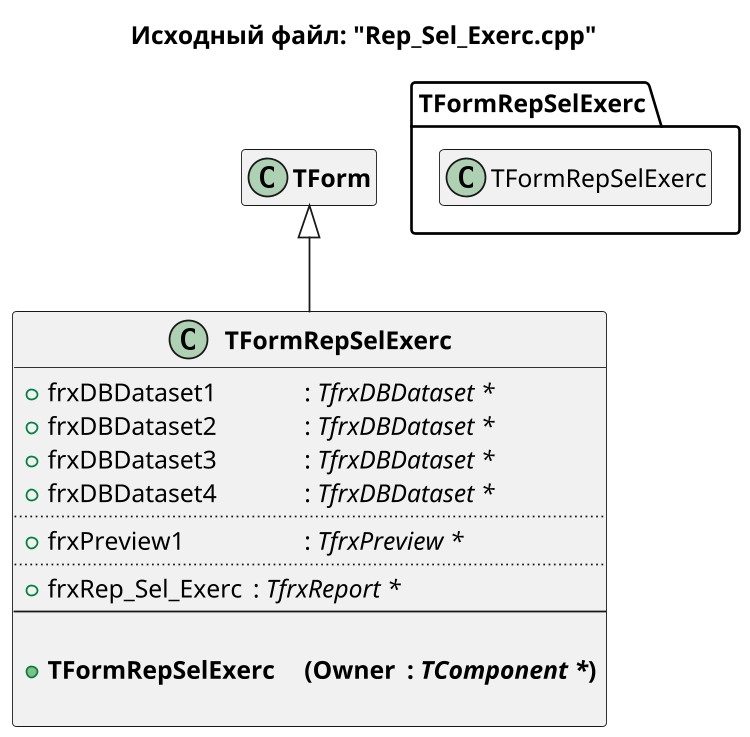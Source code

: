 @startuml Rep_Sel_Exerc.cpp

title Исходный файл: "Rep_Sel_Exerc.cpp"

scale 750 width

"<b>TFormRepSelExerc</b>" -up-|> "<b>TForm</b>"

hide "<b>TForm</b>" members

class "<b>TFormRepSelExerc</b>"
{
    + frxDBDataset1 \t\t: <i>TfrxDBDataset *</i>
    + frxDBDataset2 \t\t: <i>TfrxDBDataset *</i>
    + frxDBDataset3 \t\t: <i>TfrxDBDataset *</i>
    + frxDBDataset4 \t\t: <i>TfrxDBDataset *</i>
    ..
    + frxPreview1 \t\t\t: <i>TfrxPreview *</i>
    ..
    + frxRep_Sel_Exerc \t: <i>TfrxReport *</i>
    --
    
    + <b>TFormRepSelExerc \t(Owner \t: <i>TComponent *</i>)</b>

}


package TFormRepSelExerc <<Folder>>
{
    class TFormRepSelExerc
    hide  TFormRepSelExerc members
}


' note right of "<b>TFormRepSelExerc</b>"::Save_Priv
' сохранение привелегий (сирота, Чаэс, инвалид)
' end note

@enduml